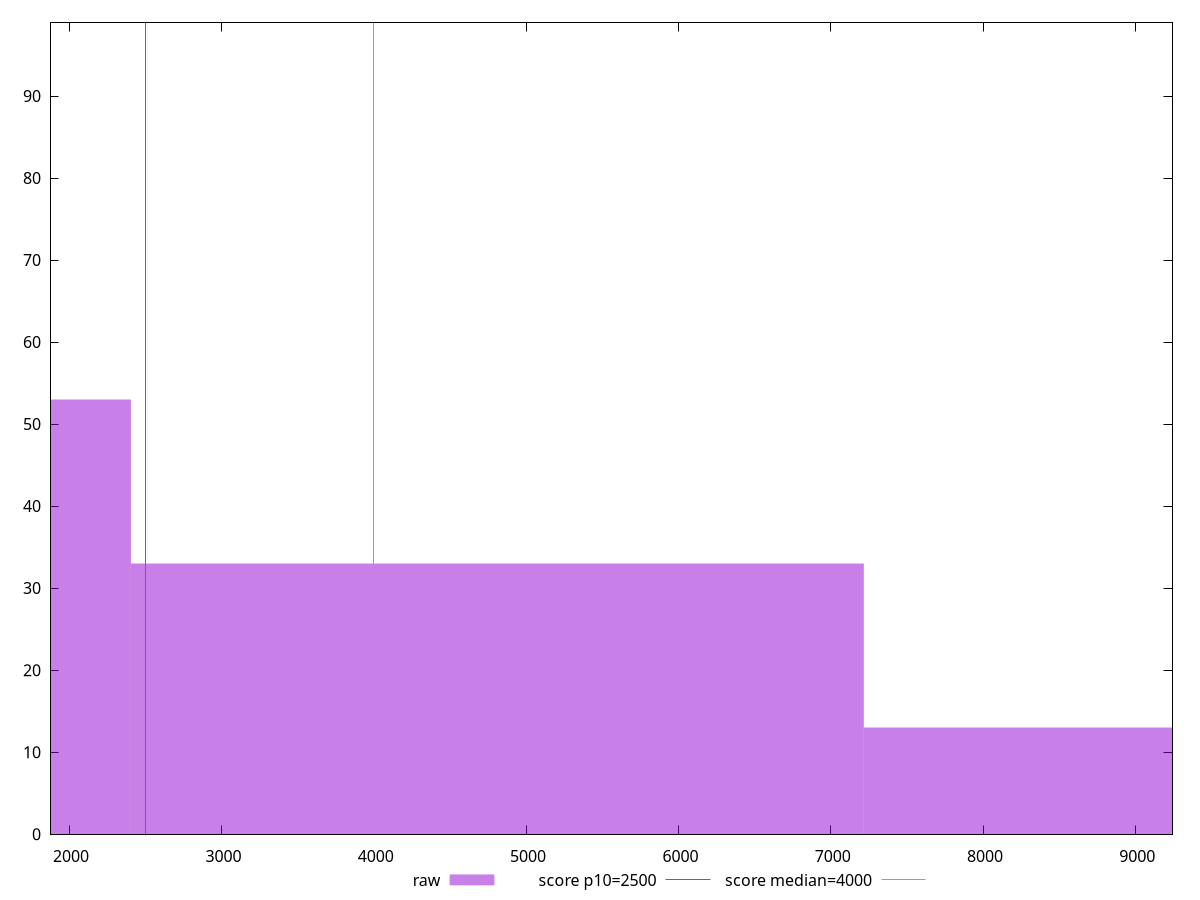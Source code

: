 reset

$raw <<EOF
0 53
9623.246820479464 13
4811.623410239732 33
EOF

set key outside below
set boxwidth 4811.623410239732
set xrange [1874.8590000000004:9243.815999999999]
set yrange [0:99]
set trange [0:99]
set style fill transparent solid 0.5 noborder

set parametric
set terminal svg size 640, 490 enhanced background rgb 'white'
set output "reports/report_00027_2021-02-24T12-40-31.850Z/largest-contentful-paint/samples/card/raw/histogram.svg"

plot $raw title "raw" with boxes, \
     2500,t title "score p10=2500", \
     4000,t title "score median=4000"

reset
